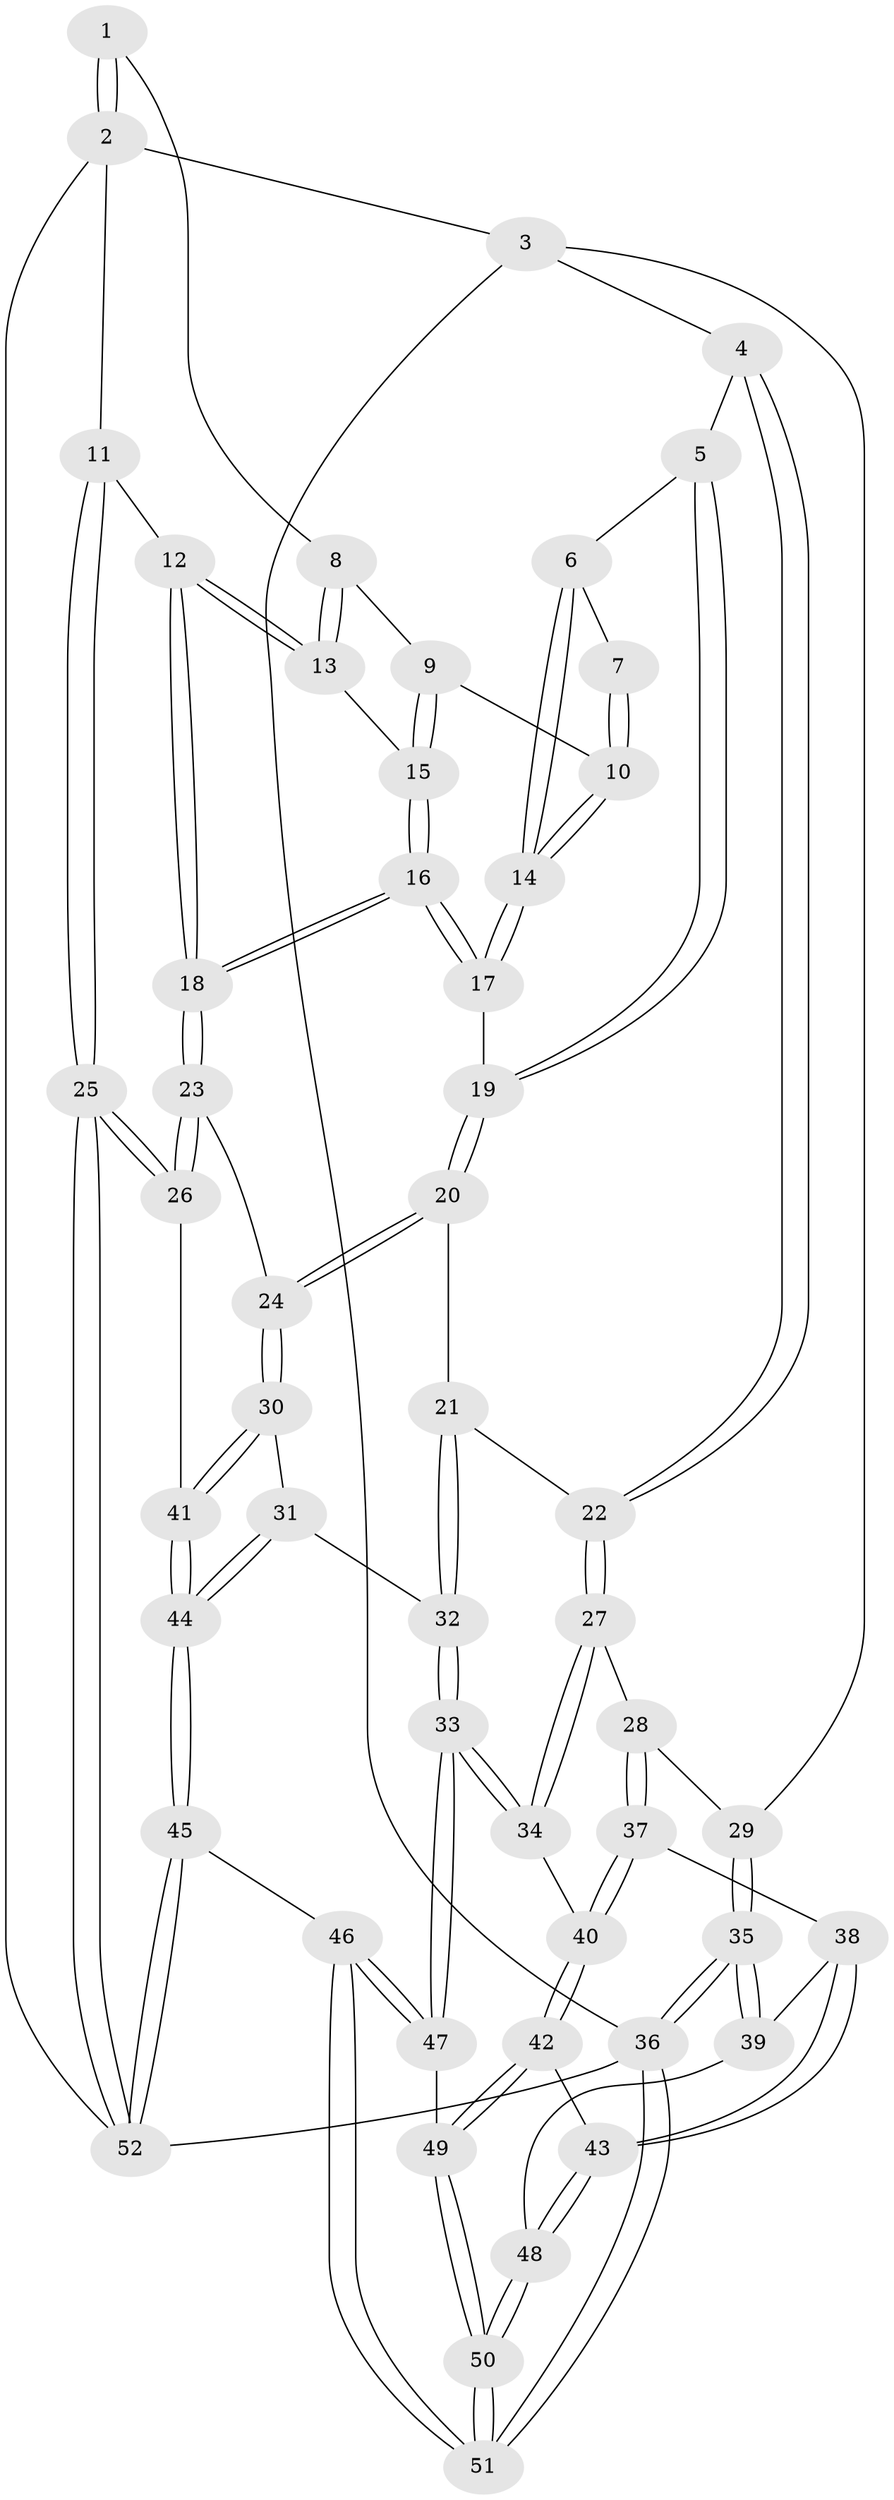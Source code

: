 // coarse degree distribution, {3: 0.25, 1: 0.05, 6: 0.2, 2: 0.05, 5: 0.3, 4: 0.1, 8: 0.05}
// Generated by graph-tools (version 1.1) at 2025/06/03/04/25 22:06:27]
// undirected, 52 vertices, 127 edges
graph export_dot {
graph [start="1"]
  node [color=gray90,style=filled];
  1 [pos="+0.7980423592780989+0"];
  2 [pos="+1+0"];
  3 [pos="+0+0"];
  4 [pos="+0.018778701111081802+0"];
  5 [pos="+0.1423528815793491+0"];
  6 [pos="+0.42264304218001264+0"];
  7 [pos="+0.5142359432680871+0"];
  8 [pos="+0.7822812330634121+0"];
  9 [pos="+0.6675829751617252+0.03862604779811728"];
  10 [pos="+0.6053594156452387+0.08527117791258436"];
  11 [pos="+1+0.023709121447704436"];
  12 [pos="+0.9356253744862341+0.1620371074454309"];
  13 [pos="+0.8010590501280703+0.06450820774978369"];
  14 [pos="+0.5704194772813536+0.18608231567441808"];
  15 [pos="+0.7461883404973654+0.1144826255648482"];
  16 [pos="+0.6786872447822836+0.2390752108590112"];
  17 [pos="+0.5697390150759802+0.19174617133903593"];
  18 [pos="+0.7830367610365284+0.36378865034388225"];
  19 [pos="+0.47030923558654847+0.2215716185679702"];
  20 [pos="+0.44259807698064807+0.2784119697225688"];
  21 [pos="+0.2707753078725753+0.36047380860046274"];
  22 [pos="+0.21117873553115826+0.35219617179369345"];
  23 [pos="+0.7840740315289313+0.3706596102108583"];
  24 [pos="+0.5070806970024704+0.42984271939073465"];
  25 [pos="+1+0.6209889820658946"];
  26 [pos="+0.8743361495164005+0.5490283720422241"];
  27 [pos="+0.19597468537181187+0.36998760416936277"];
  28 [pos="+0.13796686103012523+0.41260540088977915"];
  29 [pos="+0+0.17885131045392885"];
  30 [pos="+0.478734322668123+0.5194488020723202"];
  31 [pos="+0.43560765440270527+0.5490640012019233"];
  32 [pos="+0.39310284863713585+0.5472807082151714"];
  33 [pos="+0.2995452599111182+0.6144597755614835"];
  34 [pos="+0.2619595185740744+0.6078371260559601"];
  35 [pos="+0+0.5449678180232558"];
  36 [pos="+0+1"];
  37 [pos="+0.12192622190091373+0.43462060210812703"];
  38 [pos="+0+0.5238855823343583"];
  39 [pos="+0+0.5317864085541918"];
  40 [pos="+0.18194937198084504+0.6221420266700292"];
  41 [pos="+0.76206972050936+0.6193501814358482"];
  42 [pos="+0.1643946825160464+0.636683918753959"];
  43 [pos="+0.1534394682159707+0.6400761491455457"];
  44 [pos="+0.5528419513926208+0.8982780692244341"];
  45 [pos="+0.5372248514172085+0.9420680715105464"];
  46 [pos="+0.42634704768338466+0.9491518741784825"];
  47 [pos="+0.33078866973248283+0.7814135860202597"];
  48 [pos="+0.09705561628687466+0.7021470017614913"];
  49 [pos="+0.20742591271185049+0.7393090534619012"];
  50 [pos="+0+1"];
  51 [pos="+0+1"];
  52 [pos="+1+1"];
  1 -- 2;
  1 -- 2;
  1 -- 8;
  2 -- 3;
  2 -- 11;
  2 -- 52;
  3 -- 4;
  3 -- 29;
  3 -- 36;
  4 -- 5;
  4 -- 22;
  4 -- 22;
  5 -- 6;
  5 -- 19;
  5 -- 19;
  6 -- 7;
  6 -- 14;
  6 -- 14;
  7 -- 10;
  7 -- 10;
  8 -- 9;
  8 -- 13;
  8 -- 13;
  9 -- 10;
  9 -- 15;
  9 -- 15;
  10 -- 14;
  10 -- 14;
  11 -- 12;
  11 -- 25;
  11 -- 25;
  12 -- 13;
  12 -- 13;
  12 -- 18;
  12 -- 18;
  13 -- 15;
  14 -- 17;
  14 -- 17;
  15 -- 16;
  15 -- 16;
  16 -- 17;
  16 -- 17;
  16 -- 18;
  16 -- 18;
  17 -- 19;
  18 -- 23;
  18 -- 23;
  19 -- 20;
  19 -- 20;
  20 -- 21;
  20 -- 24;
  20 -- 24;
  21 -- 22;
  21 -- 32;
  21 -- 32;
  22 -- 27;
  22 -- 27;
  23 -- 24;
  23 -- 26;
  23 -- 26;
  24 -- 30;
  24 -- 30;
  25 -- 26;
  25 -- 26;
  25 -- 52;
  25 -- 52;
  26 -- 41;
  27 -- 28;
  27 -- 34;
  27 -- 34;
  28 -- 29;
  28 -- 37;
  28 -- 37;
  29 -- 35;
  29 -- 35;
  30 -- 31;
  30 -- 41;
  30 -- 41;
  31 -- 32;
  31 -- 44;
  31 -- 44;
  32 -- 33;
  32 -- 33;
  33 -- 34;
  33 -- 34;
  33 -- 47;
  33 -- 47;
  34 -- 40;
  35 -- 36;
  35 -- 36;
  35 -- 39;
  35 -- 39;
  36 -- 51;
  36 -- 51;
  36 -- 52;
  37 -- 38;
  37 -- 40;
  37 -- 40;
  38 -- 39;
  38 -- 43;
  38 -- 43;
  39 -- 48;
  40 -- 42;
  40 -- 42;
  41 -- 44;
  41 -- 44;
  42 -- 43;
  42 -- 49;
  42 -- 49;
  43 -- 48;
  43 -- 48;
  44 -- 45;
  44 -- 45;
  45 -- 46;
  45 -- 52;
  45 -- 52;
  46 -- 47;
  46 -- 47;
  46 -- 51;
  46 -- 51;
  47 -- 49;
  48 -- 50;
  48 -- 50;
  49 -- 50;
  49 -- 50;
  50 -- 51;
  50 -- 51;
}
